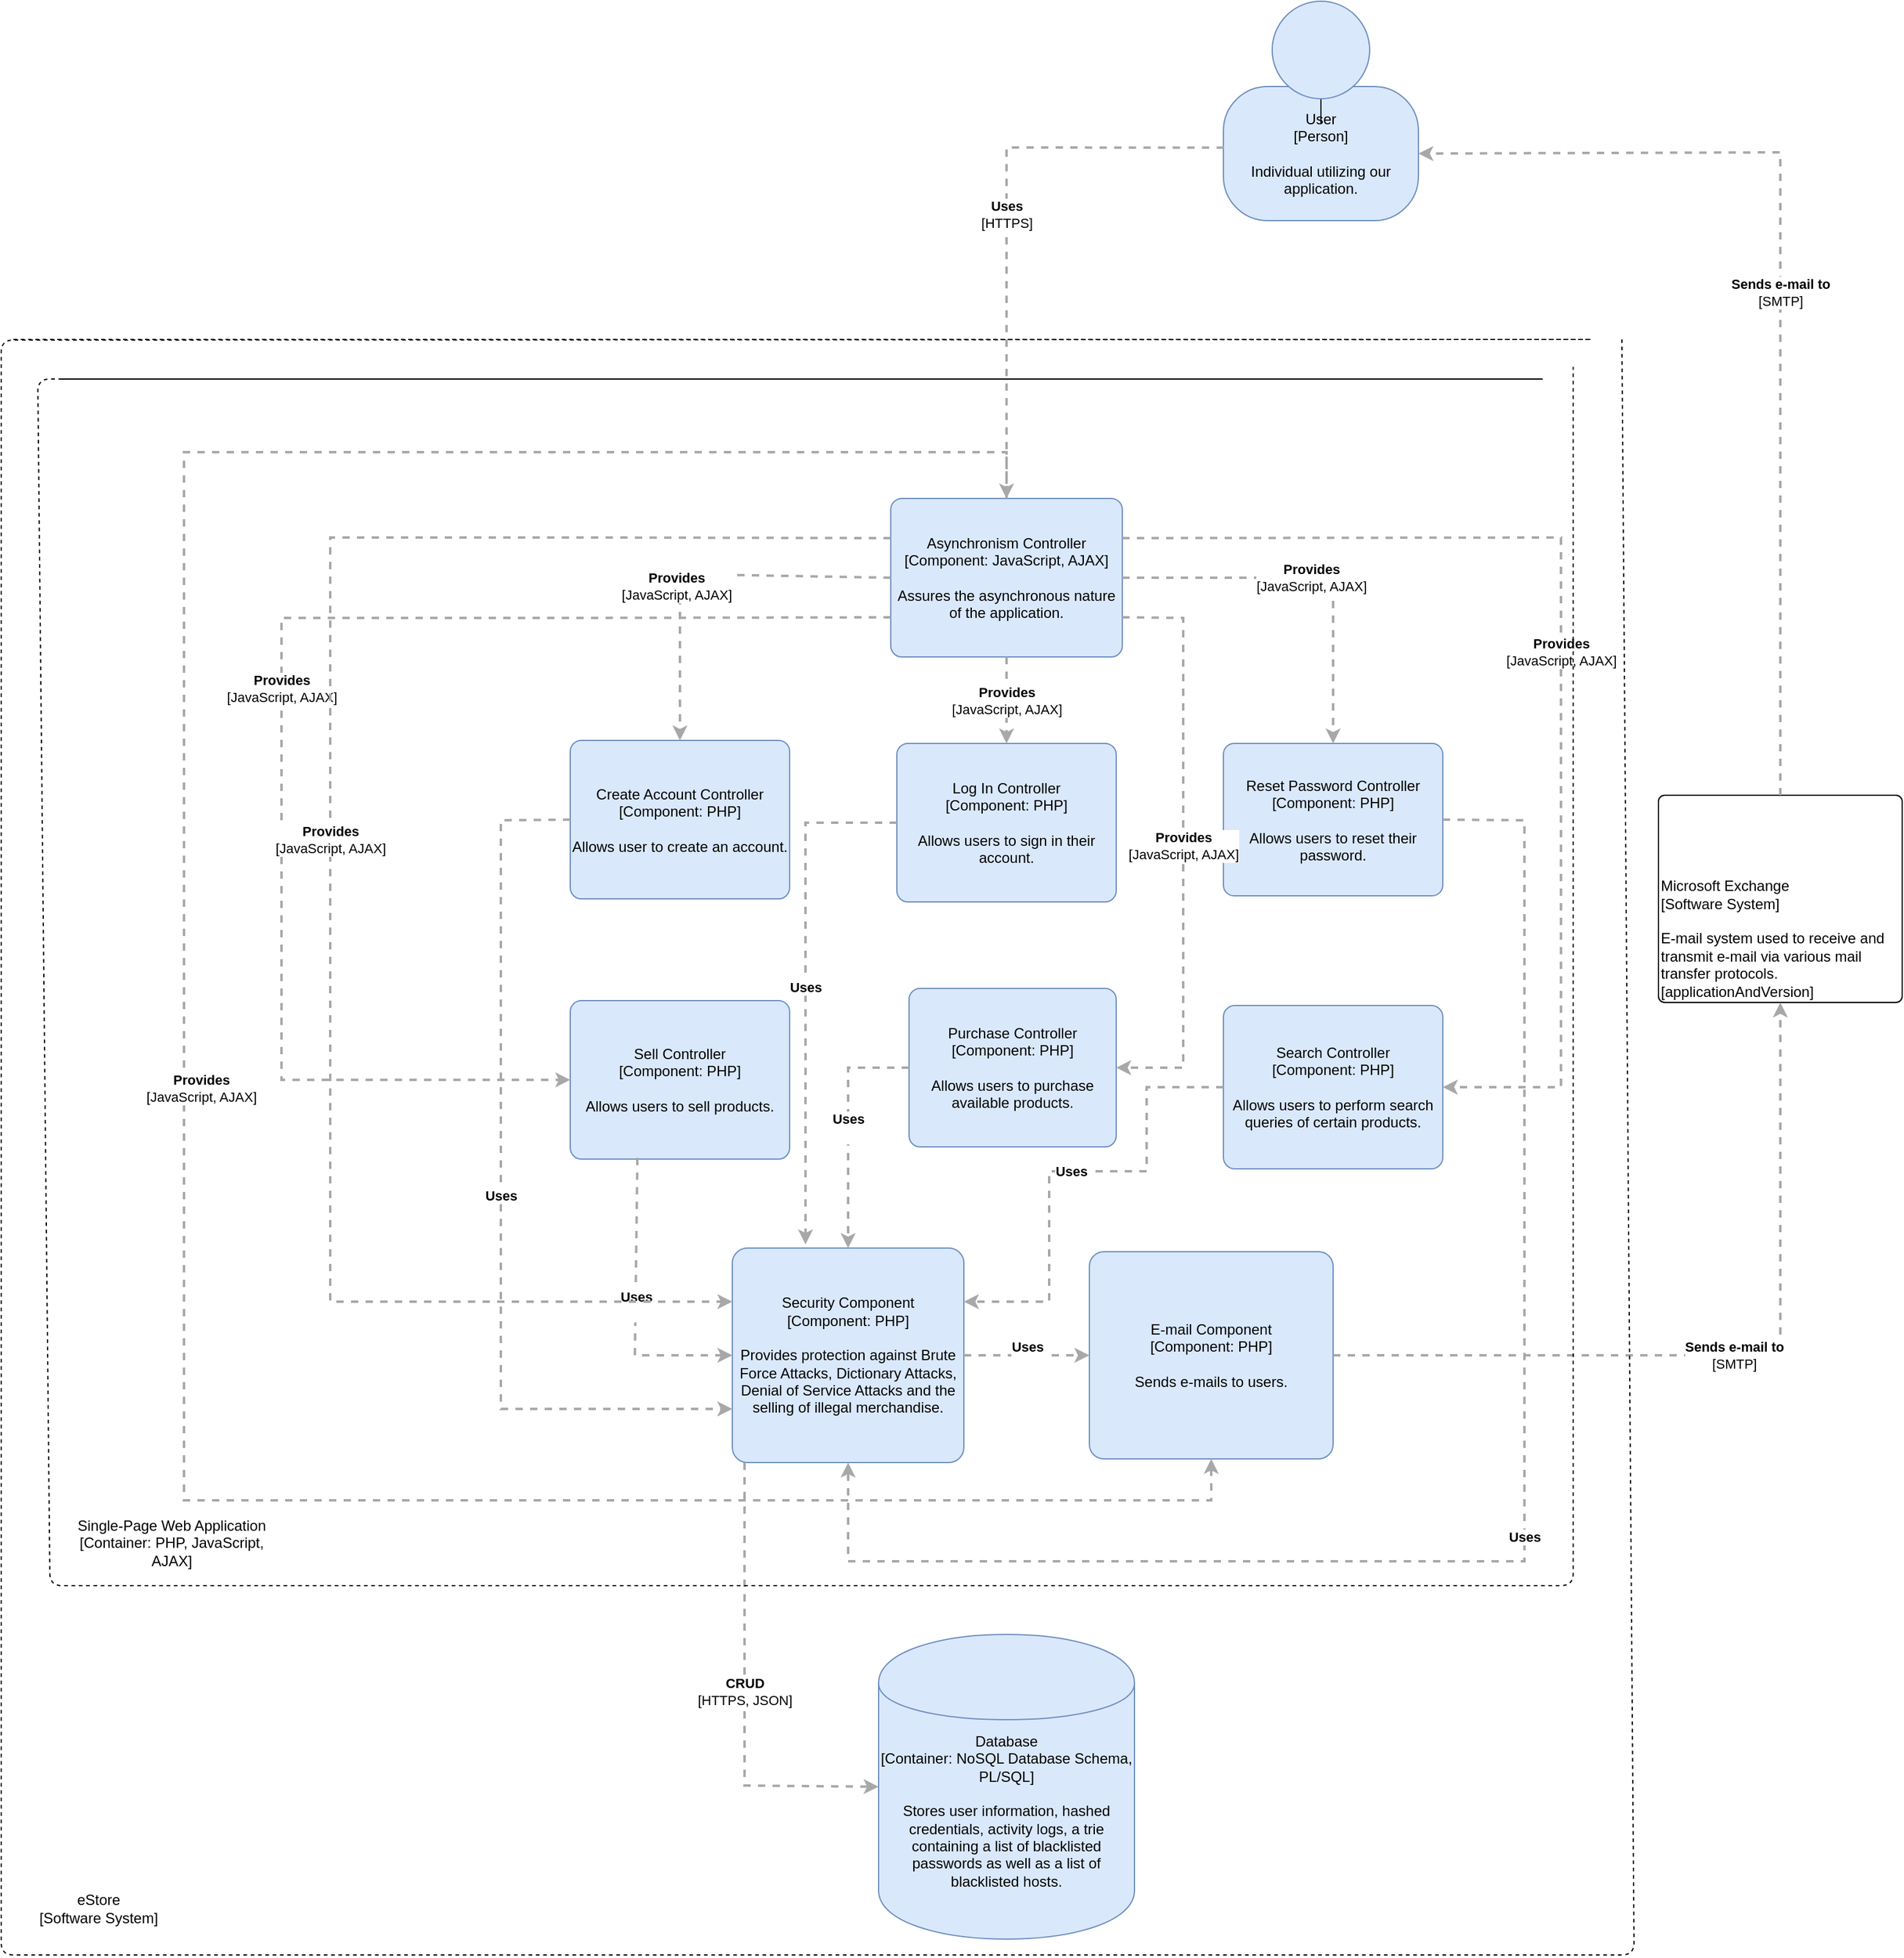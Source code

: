 <mxfile version="10.5.4" type="github"><diagram id="VHBahX8Bu3ifbi7eVIw2" name="Page-1"><mxGraphModel dx="2749" dy="2150" grid="1" gridSize="10" guides="1" tooltips="1" connect="1" arrows="1" fold="1" page="1" pageScale="1" pageWidth="827" pageHeight="1169" math="0" shadow="0"><root><mxCell id="0"/><mxCell id="1" parent="0"/><mxCell id="N178u0yrMnClo1gkH2xk-1" value="" style="group;rounded=0;labelBackgroundColor=none;fillColor=none;fontColor=#000000;align=center;html=1;" vertex="1" connectable="0" parent="1"><mxGeometry x="323" y="-240" width="160" height="180" as="geometry"/><C4Person as="c4"/></mxCell><object label="User&lt;div&gt;[Person]&lt;/div&gt;&lt;div&gt;&lt;br&gt;&lt;/div&gt;&lt;div&gt;Individual utilizing our application." placeholders="1" c4Name="User" c4Type="body" c4Description="Individual utilizing our application." id="N178u0yrMnClo1gkH2xk-2"><mxCell style="rounded=1;whiteSpace=wrap;html=1;labelBackgroundColor=none;fillColor=#dae8fc;fontColor=#000000;align=center;arcSize=33;strokeColor=#6c8ebf;" vertex="1" parent="N178u0yrMnClo1gkH2xk-1"><mxGeometry y="70" width="160" height="110" as="geometry"/><C4Person as="c4"/></mxCell></object><mxCell id="N178u0yrMnClo1gkH2xk-46" style="edgeStyle=orthogonalEdgeStyle;rounded=0;orthogonalLoop=1;jettySize=auto;html=1;exitX=0.5;exitY=1;exitDx=0;exitDy=0;" edge="1" parent="N178u0yrMnClo1gkH2xk-1" source="N178u0yrMnClo1gkH2xk-3" target="N178u0yrMnClo1gkH2xk-2"><mxGeometry relative="1" as="geometry"/></mxCell><mxCell id="N178u0yrMnClo1gkH2xk-3" value="" style="ellipse;whiteSpace=wrap;html=1;aspect=fixed;rounded=0;labelBackgroundColor=none;fillColor=#dae8fc;fontSize=12;fontColor=#000000;align=center;strokeColor=#6c8ebf;" vertex="1" parent="N178u0yrMnClo1gkH2xk-1"><mxGeometry x="40" width="80" height="80" as="geometry"/><C4Person as="c4"/></mxCell><object label="&lt;div style=&quot;text-align: left&quot;&gt;Microsoft Exchange&lt;br&gt;[Software System]&lt;br&gt;&lt;br&gt;E-mail system used to receive&lt;span&gt;&amp;nbsp;and transmit e-mail via various mail transfer protocols.&lt;/span&gt;&lt;/div&gt;&lt;div style=&quot;text-align: left&quot;&gt;[applicationAndVersion]&lt;/div&gt;" placeholders="1" c4Name="Microsoft Exchange&#10;[Software System]&#10;&#10;E-mail system used to received and transmit e-mail via various mail transfer protocols." c4Type="ExecutionEnvironment" c4Application="applicationAndVersion" id="N178u0yrMnClo1gkH2xk-4"><mxCell style="rounded=1;whiteSpace=wrap;html=1;labelBackgroundColor=none;fillColor=#ffffff;fontColor=#000000;align=left;arcSize=3;strokeColor=#000000;verticalAlign=bottom;" vertex="1" parent="1"><mxGeometry x="680" y="411.5" width="200" height="170" as="geometry"/><C4ExecutionEnvironment as="c4"/></mxCell></object><object label="&lt;span&gt;Database&lt;/span&gt;&lt;div&gt;[Container:&amp;nbsp;NoSQL Database Schema, PL/SQL]&lt;/div&gt;&lt;div&gt;&lt;br&gt;&lt;/div&gt;&lt;div&gt;Stores user information, hashed credentials, activity logs, a trie containing a list of blacklisted passwords as well as a list of blacklisted hosts.&lt;/div&gt;" placeholders="1" c4Type="Database" c4Technology="NoSQL Database Schema, PL/SQL" c4Description="Stores user information, hashed credentials, activity logs, a trie containing a list of blacklisted passwords as well as a list of blacklisted hosts." id="N178u0yrMnClo1gkH2xk-7"><mxCell style="shape=cylinder;whiteSpace=wrap;html=1;boundedLbl=1;rounded=0;labelBackgroundColor=none;fillColor=#dae8fc;fontSize=12;fontColor=#000000;align=center;strokeColor=#6c8ebf;" vertex="1" parent="1"><mxGeometry x="40" y="1100" width="210" height="250" as="geometry"/><C4Database as="c4"/></mxCell></object><object label="&lt;div style=&quot;text-align: left&quot;&gt;&lt;div style=&quot;text-align: center&quot;&gt;&lt;b&gt;Sends e-mail to&lt;/b&gt;&lt;/div&gt;&lt;div style=&quot;text-align: center&quot;&gt;[SMTP]&lt;/div&gt;&lt;/div&gt;" c4Type="Relationship" c4Description="Beschreibung" c4Technology="technology" id="N178u0yrMnClo1gkH2xk-12"><mxCell style="edgeStyle=none;rounded=0;html=1;entryX=1;entryY=0.5;jettySize=auto;orthogonalLoop=1;strokeColor=#A8A8A8;strokeWidth=2;fontColor=#000000;jumpStyle=none;dashed=1;exitX=0.5;exitY=0;exitDx=0;exitDy=0;entryDx=0;entryDy=0;" edge="1" parent="1" source="N178u0yrMnClo1gkH2xk-4" target="N178u0yrMnClo1gkH2xk-2"><mxGeometry width="160" relative="1" as="geometry"><mxPoint x="620" y="280" as="sourcePoint"/><mxPoint x="780" y="280" as="targetPoint"/><Array as="points"><mxPoint x="780" y="-116"/></Array></mxGeometry><C4Relationship as="c4"/></mxCell></object><mxCell id="N178u0yrMnClo1gkH2xk-14" value="eStore&lt;br&gt;[Software System]&lt;br&gt;" style="text;html=1;strokeColor=none;fillColor=none;align=center;verticalAlign=middle;whiteSpace=wrap;rounded=0;" vertex="1" parent="1"><mxGeometry x="-660" y="1300" width="120" height="50" as="geometry"/></mxCell><object label="&lt;span&gt;Create Account Controller&lt;/span&gt;&lt;div&gt;[Component:&amp;nbsp;&lt;span&gt;PHP&lt;/span&gt;&lt;span&gt;]&lt;/span&gt;&lt;/div&gt;&lt;div&gt;&lt;br&gt;&lt;/div&gt;&lt;div&gt;Allows user to create an account.&lt;/div&gt;" placeholders="1" c4Name="Create Account Controller" c4Type="Component" c4Technology="PHP" c4Description="Allows user to create an account." id="N178u0yrMnClo1gkH2xk-15"><mxCell style="rounded=1;whiteSpace=wrap;html=1;labelBackgroundColor=none;fillColor=#dae8fc;fontColor=#000000;align=center;arcSize=7;strokeColor=#6c8ebf;" vertex="1" parent="1"><mxGeometry x="-213" y="366.5" width="180" height="130" as="geometry"/><C4Component as="c4"/></mxCell></object><object label="&lt;span&gt;Log In Controller&lt;/span&gt;&lt;div&gt;[Component:&amp;nbsp;&lt;span&gt;PHP&lt;/span&gt;&lt;span&gt;]&lt;/span&gt;&lt;/div&gt;&lt;div&gt;&lt;br&gt;&lt;/div&gt;&lt;div&gt;Allows users to sign in their account.&lt;/div&gt;" placeholders="1" c4Name="Log In Controller" c4Type="Component" c4Technology="PHP" c4Description="Allows users to sign in their account." id="N178u0yrMnClo1gkH2xk-16"><mxCell style="rounded=1;whiteSpace=wrap;html=1;labelBackgroundColor=none;fillColor=#dae8fc;fontColor=#000000;align=center;arcSize=7;strokeColor=#6c8ebf;" vertex="1" parent="1"><mxGeometry x="55" y="369" width="180" height="130" as="geometry"/><C4Component as="c4"/></mxCell></object><object label="&lt;span&gt;Reset Password Controller&lt;/span&gt;&lt;div&gt;[Component:&amp;nbsp;&lt;span&gt;PHP&lt;/span&gt;&lt;span&gt;]&lt;/span&gt;&lt;/div&gt;&lt;div&gt;&lt;br&gt;&lt;/div&gt;&lt;div&gt;Allows users to reset their password.&lt;/div&gt;" placeholders="1" c4Name="Reset Password Controller" c4Type="Component" c4Technology="PHP" c4Description="Allows users to reset their password." id="N178u0yrMnClo1gkH2xk-17"><mxCell style="rounded=1;whiteSpace=wrap;html=1;labelBackgroundColor=none;fillColor=#dae8fc;fontColor=#000000;align=center;arcSize=7;strokeColor=#6c8ebf;" vertex="1" parent="1"><mxGeometry x="323" y="369" width="180" height="125" as="geometry"/><C4Component as="c4"/></mxCell></object><object label="&lt;span&gt;Security Component&lt;/span&gt;&lt;div&gt;[Component:&amp;nbsp;&lt;span&gt;PHP&lt;/span&gt;&lt;span&gt;]&lt;/span&gt;&lt;/div&gt;&lt;div&gt;&lt;br&gt;&lt;/div&gt;&lt;div&gt;Provides protection against Brute Force Attacks, Dictionary Attacks, Denial of Service Attacks and the selling of illegal merchandise.&lt;/div&gt;" placeholders="1" c4Name="Security Component" c4Type="Component" c4Technology="PHP" c4Description="Provides protection against Brute Force Attacks, Dictionary Attacks, Denial of Service Attacks and the selling of illegal merchandise." id="N178u0yrMnClo1gkH2xk-18"><mxCell style="rounded=1;whiteSpace=wrap;html=1;labelBackgroundColor=none;fillColor=#dae8fc;fontColor=#000000;align=center;arcSize=7;strokeColor=#6c8ebf;" vertex="1" parent="1"><mxGeometry x="-80" y="783" width="190" height="176" as="geometry"/><C4Component as="c4"/></mxCell></object><object label="&lt;span&gt;Purchase Controller&lt;/span&gt;&lt;div&gt;[Component:&amp;nbsp;&lt;span&gt;PHP&lt;/span&gt;&lt;span&gt;]&lt;/span&gt;&lt;/div&gt;&lt;div&gt;&lt;br&gt;&lt;/div&gt;&lt;div&gt;Allows users to purchase available products.&lt;/div&gt;" placeholders="1" c4Name="Purchase Controller" c4Type="Component" c4Technology="PHP" c4Description="Allows users to purchase available products." id="N178u0yrMnClo1gkH2xk-19"><mxCell style="rounded=1;whiteSpace=wrap;html=1;labelBackgroundColor=none;fillColor=#dae8fc;fontColor=#000000;align=center;arcSize=7;strokeColor=#6c8ebf;" vertex="1" parent="1"><mxGeometry x="65" y="570" width="170" height="130" as="geometry"/><C4Component as="c4"/></mxCell></object><object label="&lt;span&gt;Sell Controller&lt;/span&gt;&lt;div&gt;[Component:&amp;nbsp;&lt;span&gt;PHP&lt;/span&gt;&lt;span&gt;]&lt;/span&gt;&lt;/div&gt;&lt;div&gt;&lt;br&gt;&lt;/div&gt;&lt;div&gt;Allows users to sell products.&lt;/div&gt;" placeholders="1" c4Name="Sell Controller" c4Type="Component" c4Technology="PHP" c4Description="Allows users to sell products." id="N178u0yrMnClo1gkH2xk-20"><mxCell style="rounded=1;whiteSpace=wrap;html=1;labelBackgroundColor=none;fillColor=#dae8fc;fontColor=#000000;align=center;arcSize=7;strokeColor=#6c8ebf;" vertex="1" parent="1"><mxGeometry x="-213" y="580" width="180" height="130" as="geometry"/><C4Component as="c4"/></mxCell></object><object label="&lt;span&gt;Search Controller&lt;/span&gt;&lt;div&gt;[Component:&amp;nbsp;&lt;span&gt;PHP&lt;/span&gt;&lt;span&gt;]&lt;/span&gt;&lt;/div&gt;&lt;div&gt;&lt;br&gt;&lt;/div&gt;&lt;div&gt;Allows users to perform search queries of certain products.&lt;/div&gt;" placeholders="1" c4Name="Search Controller" c4Type="Component" c4Technology="PHP" c4Description="Allows users to perform search queries of certain products." id="N178u0yrMnClo1gkH2xk-21"><mxCell style="rounded=1;whiteSpace=wrap;html=1;labelBackgroundColor=none;fillColor=#dae8fc;fontColor=#000000;align=center;arcSize=7;strokeColor=#6c8ebf;" vertex="1" parent="1"><mxGeometry x="323" y="584" width="180" height="134" as="geometry"/><C4Component as="c4"/></mxCell></object><object label="&lt;span&gt;E-mail Component&lt;/span&gt;&lt;div&gt;[Component:&amp;nbsp;&lt;span&gt;PHP&lt;/span&gt;&lt;span&gt;]&lt;/span&gt;&lt;/div&gt;&lt;div&gt;&lt;br&gt;&lt;/div&gt;&lt;div&gt;Sends e-mails to users.&lt;/div&gt;" placeholders="1" c4Name="E-mail Component" c4Type="Component" c4Technology="PHP" c4Description="Sends e-mails to users." id="N178u0yrMnClo1gkH2xk-22"><mxCell style="rounded=1;whiteSpace=wrap;html=1;labelBackgroundColor=none;fillColor=#dae8fc;fontColor=#000000;align=center;arcSize=7;strokeColor=#6c8ebf;" vertex="1" parent="1"><mxGeometry x="213" y="786" width="200" height="170" as="geometry"/><C4Component as="c4"/></mxCell></object><object label="&lt;span&gt;Asynchronism Controller&lt;/span&gt;&lt;div&gt;[Component:&amp;nbsp;&lt;span&gt;JavaScript, AJAX&lt;/span&gt;&lt;span&gt;]&lt;/span&gt;&lt;/div&gt;&lt;div&gt;&lt;br&gt;&lt;/div&gt;&lt;div&gt;Assures the asynchronous nature of the application.&lt;/div&gt;" placeholders="1" c4Name="Asynchronism Controller" c4Type="Component" c4Technology="JavaScript, AJAX" c4Description="Assures the asynchronous nature of the application." id="N178u0yrMnClo1gkH2xk-23"><mxCell style="rounded=1;whiteSpace=wrap;html=1;labelBackgroundColor=none;fillColor=#dae8fc;fontColor=#000000;align=center;arcSize=7;strokeColor=#6c8ebf;" vertex="1" parent="1"><mxGeometry x="50" y="168" width="190" height="130" as="geometry"/><C4Component as="c4"/></mxCell></object><object label="&lt;div style=&quot;text-align: left&quot;&gt;&lt;div style=&quot;text-align: center&quot;&gt;&lt;b&gt;CRUD&lt;/b&gt;&lt;/div&gt;&lt;div style=&quot;text-align: center&quot;&gt;[HTTPS, JSON]&lt;/div&gt;&lt;/div&gt;" c4Type="Relationship" c4Description="Beschreibung" c4Technology="technology" id="N178u0yrMnClo1gkH2xk-24"><mxCell style="edgeStyle=none;rounded=0;html=1;entryX=0;entryY=0.5;jettySize=auto;orthogonalLoop=1;strokeColor=#A8A8A8;strokeWidth=2;fontColor=#000000;jumpStyle=none;dashed=1;entryDx=0;entryDy=0;" edge="1" parent="1" target="N178u0yrMnClo1gkH2xk-7"><mxGeometry width="160" relative="1" as="geometry"><mxPoint x="-70" y="959" as="sourcePoint"/><mxPoint y="990" as="targetPoint"/><Array as="points"><mxPoint x="-70" y="959"/><mxPoint x="-70" y="1224"/></Array></mxGeometry><C4Relationship as="c4"/></mxCell></object><object label="&lt;div style=&quot;text-align: left&quot;&gt;&lt;div style=&quot;text-align: center&quot;&gt;&lt;b&gt;Sends e-mail to&lt;/b&gt;&lt;/div&gt;&lt;div style=&quot;text-align: center&quot;&gt;[SMTP]&lt;/div&gt;&lt;/div&gt;" c4Type="Relationship" c4Description="Beschreibung" c4Technology="technology" id="N178u0yrMnClo1gkH2xk-25"><mxCell style="edgeStyle=none;rounded=0;html=1;entryX=0.5;entryY=1;jettySize=auto;orthogonalLoop=1;strokeColor=#A8A8A8;strokeWidth=2;fontColor=#000000;jumpStyle=none;dashed=1;exitX=1;exitY=0.5;exitDx=0;exitDy=0;entryDx=0;entryDy=0;" edge="1" parent="1" source="N178u0yrMnClo1gkH2xk-22" target="N178u0yrMnClo1gkH2xk-4"><mxGeometry width="160" relative="1" as="geometry"><mxPoint x="490" y="870" as="sourcePoint"/><mxPoint x="650" y="870" as="targetPoint"/><Array as="points"><mxPoint x="780" y="871"/></Array></mxGeometry><C4Relationship as="c4"/></mxCell></object><object label="&lt;div style=&quot;text-align: left&quot;&gt;&lt;div style=&quot;text-align: center&quot;&gt;&lt;b&gt;Uses&lt;/b&gt;&lt;/div&gt;&lt;div style=&quot;text-align: center&quot;&gt;&lt;br&gt;&lt;/div&gt;&lt;/div&gt;" c4Type="Relationship" c4Description="Beschreibung" c4Technology="technology" id="N178u0yrMnClo1gkH2xk-26"><mxCell style="edgeStyle=none;rounded=0;html=1;entryX=0;entryY=0.5;jettySize=auto;orthogonalLoop=1;strokeColor=#A8A8A8;strokeWidth=2;fontColor=#000000;jumpStyle=none;dashed=1;exitX=1;exitY=0.5;exitDx=0;exitDy=0;entryDx=0;entryDy=0;" edge="1" parent="1" source="N178u0yrMnClo1gkH2xk-18" target="N178u0yrMnClo1gkH2xk-22"><mxGeometry width="160" relative="1" as="geometry"><mxPoint x="130" y="750" as="sourcePoint"/><mxPoint x="290" y="750" as="targetPoint"/></mxGeometry><C4Relationship as="c4"/></mxCell></object><object label="&lt;div style=&quot;text-align: left&quot;&gt;&lt;div style=&quot;text-align: center&quot;&gt;&lt;b&gt;Uses&lt;/b&gt;&lt;/div&gt;&lt;div style=&quot;text-align: center&quot;&gt;&lt;br&gt;&lt;/div&gt;&lt;/div&gt;" c4Type="Relationship" c4Description="Beschreibung" c4Technology="technology" id="N178u0yrMnClo1gkH2xk-27"><mxCell style="edgeStyle=none;rounded=0;html=1;entryX=0;entryY=0.5;jettySize=auto;orthogonalLoop=1;strokeColor=#A8A8A8;strokeWidth=2;fontColor=#000000;jumpStyle=none;dashed=1;exitX=0.306;exitY=0.992;exitDx=0;exitDy=0;entryDx=0;entryDy=0;exitPerimeter=0;" edge="1" parent="1" source="N178u0yrMnClo1gkH2xk-20" target="N178u0yrMnClo1gkH2xk-18"><mxGeometry width="160" relative="1" as="geometry"><mxPoint x="-250" y="830" as="sourcePoint"/><mxPoint x="-90" y="830" as="targetPoint"/><Array as="points"><mxPoint x="-160" y="871"/></Array></mxGeometry><C4Relationship as="c4"/></mxCell></object><object label="&lt;div style=&quot;text-align: left&quot;&gt;&lt;div style=&quot;text-align: center&quot;&gt;&lt;b&gt;Uses&lt;/b&gt;&lt;/div&gt;&lt;div style=&quot;text-align: center&quot;&gt;&lt;br&gt;&lt;/div&gt;&lt;/div&gt;" c4Type="Relationship" c4Description="Beschreibung" c4Technology="technology" id="N178u0yrMnClo1gkH2xk-28"><mxCell style="edgeStyle=none;rounded=0;html=1;entryX=0.5;entryY=0;jettySize=auto;orthogonalLoop=1;strokeColor=#A8A8A8;strokeWidth=2;fontColor=#000000;jumpStyle=none;dashed=1;exitX=0;exitY=0.5;exitDx=0;exitDy=0;entryDx=0;entryDy=0;" edge="1" parent="1" source="N178u0yrMnClo1gkH2xk-19" target="N178u0yrMnClo1gkH2xk-18"><mxGeometry width="160" relative="1" as="geometry"><mxPoint x="60" y="760" as="sourcePoint"/><mxPoint x="220" y="760" as="targetPoint"/><Array as="points"><mxPoint x="15" y="635"/></Array></mxGeometry><C4Relationship as="c4"/></mxCell></object><object label="&lt;div style=&quot;text-align: left&quot;&gt;&lt;div style=&quot;text-align: center&quot;&gt;&lt;b&gt;Uses&lt;/b&gt;&lt;/div&gt;&lt;/div&gt;" c4Type="Relationship" c4Description="Beschreibung" c4Technology="technology" id="N178u0yrMnClo1gkH2xk-29"><mxCell style="edgeStyle=none;rounded=0;html=1;entryX=1;entryY=0.25;jettySize=auto;orthogonalLoop=1;strokeColor=#A8A8A8;strokeWidth=2;fontColor=#000000;jumpStyle=none;dashed=1;exitX=0;exitY=0.5;exitDx=0;exitDy=0;entryDx=0;entryDy=0;" edge="1" parent="1" source="N178u0yrMnClo1gkH2xk-21" target="N178u0yrMnClo1gkH2xk-18"><mxGeometry width="160" relative="1" as="geometry"><mxPoint x="240" y="730" as="sourcePoint"/><mxPoint x="400" y="730" as="targetPoint"/><Array as="points"><mxPoint x="260" y="651"/><mxPoint x="260" y="720"/><mxPoint x="180" y="720"/><mxPoint x="180" y="827"/></Array></mxGeometry><C4Relationship as="c4"/></mxCell></object><object label="&lt;div style=&quot;text-align: left&quot;&gt;&lt;div style=&quot;text-align: center&quot;&gt;&lt;b&gt;Uses&lt;/b&gt;&lt;/div&gt;&lt;/div&gt;" c4Type="Relationship" c4Description="Beschreibung" c4Technology="technology" id="N178u0yrMnClo1gkH2xk-30"><mxCell style="edgeStyle=none;rounded=0;html=1;entryX=0;entryY=0.75;jettySize=auto;orthogonalLoop=1;strokeColor=#A8A8A8;strokeWidth=2;fontColor=#000000;jumpStyle=none;dashed=1;exitX=0;exitY=0.5;exitDx=0;exitDy=0;entryDx=0;entryDy=0;" edge="1" parent="1" source="N178u0yrMnClo1gkH2xk-15" target="N178u0yrMnClo1gkH2xk-18"><mxGeometry width="160" relative="1" as="geometry"><mxPoint x="-340" y="700" as="sourcePoint"/><mxPoint x="-180" y="700" as="targetPoint"/><Array as="points"><mxPoint x="-270" y="432"/><mxPoint x="-270" y="915"/></Array></mxGeometry><C4Relationship as="c4"/></mxCell></object><object label="&lt;div style=&quot;text-align: left&quot;&gt;&lt;div style=&quot;text-align: center&quot;&gt;&lt;b&gt;Uses&lt;/b&gt;&lt;/div&gt;&lt;/div&gt;" c4Type="Relationship" c4Description="Beschreibung" c4Technology="technology" id="N178u0yrMnClo1gkH2xk-32"><mxCell style="edgeStyle=none;rounded=0;html=1;entryX=0.316;entryY=-0.017;jettySize=auto;orthogonalLoop=1;strokeColor=#A8A8A8;strokeWidth=2;fontColor=#000000;jumpStyle=none;dashed=1;exitX=0;exitY=0.5;exitDx=0;exitDy=0;entryDx=0;entryDy=0;entryPerimeter=0;" edge="1" parent="1" source="N178u0yrMnClo1gkH2xk-16" target="N178u0yrMnClo1gkH2xk-18"><mxGeometry width="160" relative="1" as="geometry"><mxPoint x="-430" y="940" as="sourcePoint"/><mxPoint x="-270" y="940" as="targetPoint"/><Array as="points"><mxPoint x="-20" y="434"/></Array></mxGeometry><C4Relationship as="c4"/></mxCell></object><object label="&lt;div style=&quot;text-align: left&quot;&gt;&lt;div style=&quot;text-align: center&quot;&gt;&lt;b&gt;Uses&lt;/b&gt;&lt;/div&gt;&lt;/div&gt;" c4Type="Relationship" c4Description="Beschreibung" c4Technology="technology" id="N178u0yrMnClo1gkH2xk-33"><mxCell style="edgeStyle=none;rounded=0;html=1;entryX=0.5;entryY=1;jettySize=auto;orthogonalLoop=1;strokeColor=#A8A8A8;strokeWidth=2;fontColor=#000000;jumpStyle=none;dashed=1;exitX=1;exitY=0.5;exitDx=0;exitDy=0;entryDx=0;entryDy=0;" edge="1" parent="1" source="N178u0yrMnClo1gkH2xk-17" target="N178u0yrMnClo1gkH2xk-18"><mxGeometry width="160" relative="1" as="geometry"><mxPoint x="270" y="540" as="sourcePoint"/><mxPoint x="430" y="540" as="targetPoint"/><Array as="points"><mxPoint x="570" y="432"/><mxPoint x="570" y="494"/><mxPoint x="570" y="1040"/><mxPoint x="15" y="1040"/></Array></mxGeometry><C4Relationship as="c4"/></mxCell></object><object label="&lt;div style=&quot;text-align: left&quot;&gt;&lt;div style=&quot;text-align: center&quot;&gt;&lt;b&gt;Provides&lt;/b&gt;&lt;/div&gt;&lt;div style=&quot;text-align: center&quot;&gt;[JavaScript, AJAX]&lt;/div&gt;&lt;/div&gt;" c4Type="Relationship" c4Description="Beschreibung" c4Technology="technology" id="N178u0yrMnClo1gkH2xk-36"><mxCell style="edgeStyle=none;rounded=0;html=1;entryX=0.5;entryY=0;jettySize=auto;orthogonalLoop=1;strokeColor=#A8A8A8;strokeWidth=2;fontColor=#000000;jumpStyle=none;dashed=1;exitX=0;exitY=0.5;exitDx=0;exitDy=0;entryDx=0;entryDy=0;" edge="1" parent="1" source="N178u0yrMnClo1gkH2xk-23" target="N178u0yrMnClo1gkH2xk-15"><mxGeometry x="0.209" y="-6" width="160" relative="1" as="geometry"><mxPoint x="-210" y="190" as="sourcePoint"/><mxPoint x="-50" y="190" as="targetPoint"/><Array as="points"><mxPoint x="-123" y="230"/></Array><mxPoint x="3" y="-4" as="offset"/></mxGeometry><C4Relationship as="c4"/></mxCell></object><object label="&lt;div style=&quot;text-align: left&quot;&gt;&lt;div style=&quot;text-align: center&quot;&gt;&lt;div&gt;&lt;b&gt;Provides&lt;/b&gt;&lt;/div&gt;&lt;div&gt;[JavaScript, AJAX]&lt;/div&gt;&lt;/div&gt;&lt;/div&gt;" c4Type="Relationship" c4Description="Beschreibung" c4Technology="technology" id="N178u0yrMnClo1gkH2xk-38"><mxCell style="edgeStyle=none;rounded=0;html=1;entryX=0.5;entryY=0;jettySize=auto;orthogonalLoop=1;strokeColor=#A8A8A8;strokeWidth=2;fontColor=#000000;jumpStyle=none;dashed=1;exitX=0.5;exitY=1;exitDx=0;exitDy=0;entryDx=0;entryDy=0;" edge="1" parent="1" source="N178u0yrMnClo1gkH2xk-23" target="N178u0yrMnClo1gkH2xk-16"><mxGeometry width="160" relative="1" as="geometry"><mxPoint x="360" y="250" as="sourcePoint"/><mxPoint x="520" y="250" as="targetPoint"/></mxGeometry><C4Relationship as="c4"/></mxCell></object><object label="&lt;div style=&quot;text-align: left&quot;&gt;&lt;div style=&quot;text-align: center&quot;&gt;&lt;div&gt;&lt;b&gt;Provides&lt;/b&gt;&lt;/div&gt;&lt;div&gt;[JavaScript, AJAX]&lt;/div&gt;&lt;/div&gt;&lt;/div&gt;" c4Type="Relationship" c4Description="Beschreibung" c4Technology="technology" id="N178u0yrMnClo1gkH2xk-39"><mxCell style="edgeStyle=none;rounded=0;html=1;entryX=0.5;entryY=0;jettySize=auto;orthogonalLoop=1;strokeColor=#A8A8A8;strokeWidth=2;fontColor=#000000;jumpStyle=none;dashed=1;exitX=1;exitY=0.5;exitDx=0;exitDy=0;entryDx=0;entryDy=0;" edge="1" parent="1" source="N178u0yrMnClo1gkH2xk-23" target="N178u0yrMnClo1gkH2xk-17"><mxGeometry width="160" relative="1" as="geometry"><mxPoint x="330" y="290" as="sourcePoint"/><mxPoint x="490" y="290" as="targetPoint"/><Array as="points"><mxPoint x="413" y="233"/></Array></mxGeometry><C4Relationship as="c4"/></mxCell></object><object label="&lt;div style=&quot;text-align: left&quot;&gt;&lt;div style=&quot;text-align: center&quot;&gt;&lt;div&gt;&lt;b&gt;Provides&lt;/b&gt;&lt;/div&gt;&lt;div&gt;[JavaScript, AJAX]&lt;/div&gt;&lt;/div&gt;&lt;/div&gt;" c4Type="Relationship" c4Description="Beschreibung" c4Technology="technology" id="N178u0yrMnClo1gkH2xk-40"><mxCell style="edgeStyle=none;rounded=0;html=1;entryX=0;entryY=0.5;jettySize=auto;orthogonalLoop=1;strokeColor=#A8A8A8;strokeWidth=2;fontColor=#000000;jumpStyle=none;dashed=1;exitX=0;exitY=0.75;exitDx=0;exitDy=0;entryDx=0;entryDy=0;" edge="1" parent="1" source="N178u0yrMnClo1gkH2xk-23" target="N178u0yrMnClo1gkH2xk-20"><mxGeometry width="160" relative="1" as="geometry"><mxPoint x="-420" y="500" as="sourcePoint"/><mxPoint x="-260" y="500" as="targetPoint"/><Array as="points"><mxPoint x="-213" y="266"/><mxPoint x="-450" y="266"/><mxPoint x="-450" y="645"/></Array></mxGeometry><C4Relationship as="c4"/></mxCell></object><object label="&lt;div style=&quot;text-align: left&quot;&gt;&lt;div style=&quot;text-align: center&quot;&gt;&lt;div&gt;&lt;b&gt;Provides&lt;/b&gt;&lt;/div&gt;&lt;div&gt;[JavaScript, AJAX]&lt;/div&gt;&lt;/div&gt;&lt;/div&gt;" c4Type="Relationship" c4Description="Beschreibung" c4Technology="technology" id="N178u0yrMnClo1gkH2xk-41"><mxCell style="edgeStyle=none;rounded=0;html=1;entryX=1;entryY=0.5;jettySize=auto;orthogonalLoop=1;strokeColor=#A8A8A8;strokeWidth=2;fontColor=#000000;jumpStyle=none;dashed=1;exitX=1;exitY=0.75;exitDx=0;exitDy=0;entryDx=0;entryDy=0;" edge="1" parent="1" source="N178u0yrMnClo1gkH2xk-23" target="N178u0yrMnClo1gkH2xk-19"><mxGeometry width="160" relative="1" as="geometry"><mxPoint x="-50" y="330" as="sourcePoint"/><mxPoint x="110" y="330" as="targetPoint"/><Array as="points"><mxPoint x="290" y="266"/><mxPoint x="290" y="410"/><mxPoint x="290" y="635"/></Array></mxGeometry><C4Relationship as="c4"/></mxCell></object><object label="&lt;div style=&quot;text-align: left&quot;&gt;&lt;div style=&quot;text-align: center&quot;&gt;&lt;div&gt;&lt;b&gt;Provides&lt;/b&gt;&lt;/div&gt;&lt;div&gt;[JavaScript, AJAX]&lt;/div&gt;&lt;/div&gt;&lt;/div&gt;" c4Type="Relationship" c4Description="Beschreibung" c4Technology="technology" id="N178u0yrMnClo1gkH2xk-42"><mxCell style="edgeStyle=none;rounded=0;html=1;entryX=1;entryY=0.5;jettySize=auto;orthogonalLoop=1;strokeColor=#A8A8A8;strokeWidth=2;fontColor=#000000;jumpStyle=none;dashed=1;exitX=1;exitY=0.25;exitDx=0;exitDy=0;entryDx=0;entryDy=0;" edge="1" parent="1" source="N178u0yrMnClo1gkH2xk-23" target="N178u0yrMnClo1gkH2xk-21"><mxGeometry width="160" relative="1" as="geometry"><mxPoint x="550" y="290" as="sourcePoint"/><mxPoint x="710" y="290" as="targetPoint"/><Array as="points"><mxPoint x="600" y="200"/><mxPoint x="600" y="651"/></Array></mxGeometry><C4Relationship as="c4"/></mxCell></object><object label="&lt;div style=&quot;text-align: left&quot;&gt;&lt;div style=&quot;text-align: center&quot;&gt;&lt;div&gt;&lt;b&gt;Provides&lt;/b&gt;&lt;/div&gt;&lt;div&gt;[JavaScript, AJAX]&lt;/div&gt;&lt;/div&gt;&lt;/div&gt;" c4Type="Relationship" c4Description="Beschreibung" c4Technology="technology" id="N178u0yrMnClo1gkH2xk-43"><mxCell style="edgeStyle=none;rounded=0;html=1;entryX=0;entryY=0.25;jettySize=auto;orthogonalLoop=1;strokeColor=#A8A8A8;strokeWidth=2;fontColor=#000000;jumpStyle=none;dashed=1;exitX=0;exitY=0.25;exitDx=0;exitDy=0;entryDx=0;entryDy=0;" edge="1" parent="1" source="N178u0yrMnClo1gkH2xk-23" target="N178u0yrMnClo1gkH2xk-18"><mxGeometry width="160" relative="1" as="geometry"><mxPoint x="-420" y="800" as="sourcePoint"/><mxPoint x="-260" y="800" as="targetPoint"/><Array as="points"><mxPoint x="-190" y="200"/><mxPoint x="-410" y="200"/><mxPoint x="-410" y="827"/></Array></mxGeometry><C4Relationship as="c4"/></mxCell></object><object label="&lt;div style=&quot;text-align: left&quot;&gt;&lt;div style=&quot;text-align: center&quot;&gt;&lt;div&gt;&lt;b&gt;Provides&lt;/b&gt;&lt;/div&gt;&lt;div&gt;[JavaScript, AJAX]&lt;/div&gt;&lt;/div&gt;&lt;/div&gt;" c4Type="Relationship" c4Description="Beschreibung" c4Technology="technology" id="N178u0yrMnClo1gkH2xk-44"><mxCell style="edgeStyle=none;rounded=0;html=1;entryX=0.5;entryY=1;jettySize=auto;orthogonalLoop=1;strokeColor=#A8A8A8;strokeWidth=2;fontColor=#000000;jumpStyle=none;dashed=1;exitX=0.5;exitY=0;exitDx=0;exitDy=0;entryDx=0;entryDy=0;" edge="1" parent="1" source="N178u0yrMnClo1gkH2xk-23" target="N178u0yrMnClo1gkH2xk-22"><mxGeometry x="0.008" y="14" width="160" relative="1" as="geometry"><mxPoint x="490" y="760" as="sourcePoint"/><mxPoint x="650" y="760" as="targetPoint"/><Array as="points"><mxPoint x="145" y="130"/><mxPoint x="-530" y="130"/><mxPoint x="-530" y="990"/><mxPoint x="313" y="990"/></Array><mxPoint as="offset"/></mxGeometry><C4Relationship as="c4"/></mxCell></object><mxCell id="N178u0yrMnClo1gkH2xk-45" value="" style="endArrow=none;dashed=1;html=1;" edge="1" parent="1"><mxGeometry width="50" height="50" relative="1" as="geometry"><mxPoint x="-670" y="37.5" as="sourcePoint"/><mxPoint x="650" y="37.5" as="targetPoint"/><Array as="points"><mxPoint x="630" y="37.5"/><mxPoint x="-680" y="38"/><mxPoint x="-680" y="1363"/><mxPoint x="660" y="1363"/></Array></mxGeometry></mxCell><mxCell id="N178u0yrMnClo1gkH2xk-47" value="" style="endArrow=none;dashed=1;html=1;" edge="1" parent="1"><mxGeometry width="50" height="50" relative="1" as="geometry"><mxPoint x="-630" y="70" as="sourcePoint"/><mxPoint x="610" y="60" as="targetPoint"/><Array as="points"><mxPoint x="590" y="70"/><mxPoint x="-650" y="70"/><mxPoint x="-640" y="1060"/><mxPoint x="610" y="1060"/></Array></mxGeometry></mxCell><mxCell id="N178u0yrMnClo1gkH2xk-48" value="Single-Page Web Application&lt;br&gt;[Container: PHP, JavaScript, AJAX]&lt;br&gt;" style="text;html=1;strokeColor=none;fillColor=none;align=center;verticalAlign=middle;whiteSpace=wrap;rounded=0;" vertex="1" parent="1"><mxGeometry x="-625" y="990" width="170" height="70" as="geometry"/></mxCell><object label="&lt;div style=&quot;text-align: left&quot;&gt;&lt;div style=&quot;text-align: center&quot;&gt;&lt;b&gt;Uses&lt;/b&gt;&lt;/div&gt;&lt;div style=&quot;text-align: center&quot;&gt;[HTTPS]&lt;/div&gt;&lt;/div&gt;" c4Type="Relationship" c4Description="Beschreibung" c4Technology="technology" id="N178u0yrMnClo1gkH2xk-49"><mxCell style="edgeStyle=none;rounded=0;html=1;entryX=0.5;entryY=0;jettySize=auto;orthogonalLoop=1;strokeColor=#A8A8A8;strokeWidth=2;fontColor=#000000;jumpStyle=none;dashed=1;exitX=0.002;exitY=0.456;exitDx=0;exitDy=0;entryDx=0;entryDy=0;exitPerimeter=0;" edge="1" parent="1" source="N178u0yrMnClo1gkH2xk-2" target="N178u0yrMnClo1gkH2xk-23"><mxGeometry width="160" relative="1" as="geometry"><mxPoint x="-120" y="-280" as="sourcePoint"/><mxPoint x="40" y="-280" as="targetPoint"/><Array as="points"><mxPoint x="145" y="-120"/></Array></mxGeometry><C4Relationship as="c4"/></mxCell></object></root></mxGraphModel></diagram></mxfile>